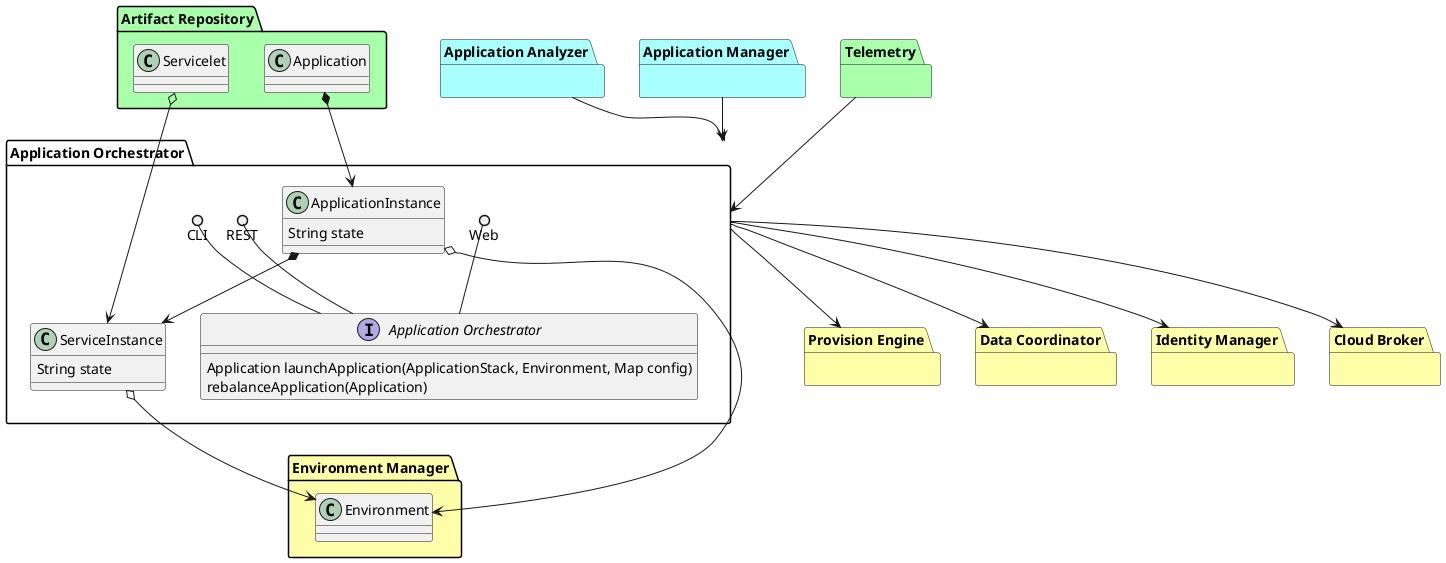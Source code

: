 @startuml

package "Application Orchestrator" {

    interface "Application Orchestrator" {
      Application launchApplication(ApplicationStack, Environment, Map config)
      rebalanceApplication(Application)
    }
    CLI ()-- "Application Orchestrator"
    REST ()-- "Application Orchestrator"
    Web ()-- "Application Orchestrator"

  class ApplicationInstance {
    String state
  }
  class ServiceInstance {
    String state
  }
  ApplicationInstance *--> ServiceInstance
}

package "Cloud Broker"  #ffffaa {}
package "Provision Engine" #ffffaa {}
package "Data Coordinator" #ffffaa {}
package "Telemetry" #aaffaa {}
package "Application Analyzer" #aaffff {}
package "Application Manager" #aaffff {}
package "Identity Manager"  #ffffaa {}
package "Environment Manager" #ffffaa {
  class Environment {
  }
}
package "Artifact Repository"  #aaffaa {
    class Application {
    }
    class Servicelet {
    }
}
Application *--> ApplicationInstance
Servicelet o--> ServiceInstance
ServiceInstance o--> Environment
ApplicationInstance o--> Environment

"Application Orchestrator" --> "Identity Manager"
"Application Orchestrator" --> "Cloud Broker"
"Application Orchestrator" --> "Provision Engine"
"Application Orchestrator" --> "Data Coordinator"
"Telemetry" --> "Application Orchestrator"
"Application Manager" --> "Application Orchestrator"
"Application Analyzer" --> "Application Orchestrator"



@enduml
